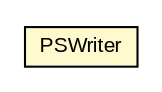 #!/usr/local/bin/dot
#
# Class diagram 
# Generated by UMLGraph version 5.1 (http://www.umlgraph.org/)
#

digraph G {
	edge [fontname="arial",fontsize=10,labelfontname="arial",labelfontsize=10];
	node [fontname="arial",fontsize=10,shape=plaintext];
	nodesep=0.25;
	ranksep=0.5;
	// com.helger.schematron.pure.exchange.PSWriter
	c7486 [label=<<table title="com.helger.schematron.pure.exchange.PSWriter" border="0" cellborder="1" cellspacing="0" cellpadding="2" port="p" bgcolor="lemonChiffon" href="./PSWriter.html">
		<tr><td><table border="0" cellspacing="0" cellpadding="1">
<tr><td align="center" balign="center"> PSWriter </td></tr>
		</table></td></tr>
		</table>>, fontname="arial", fontcolor="black", fontsize=10.0];
}

